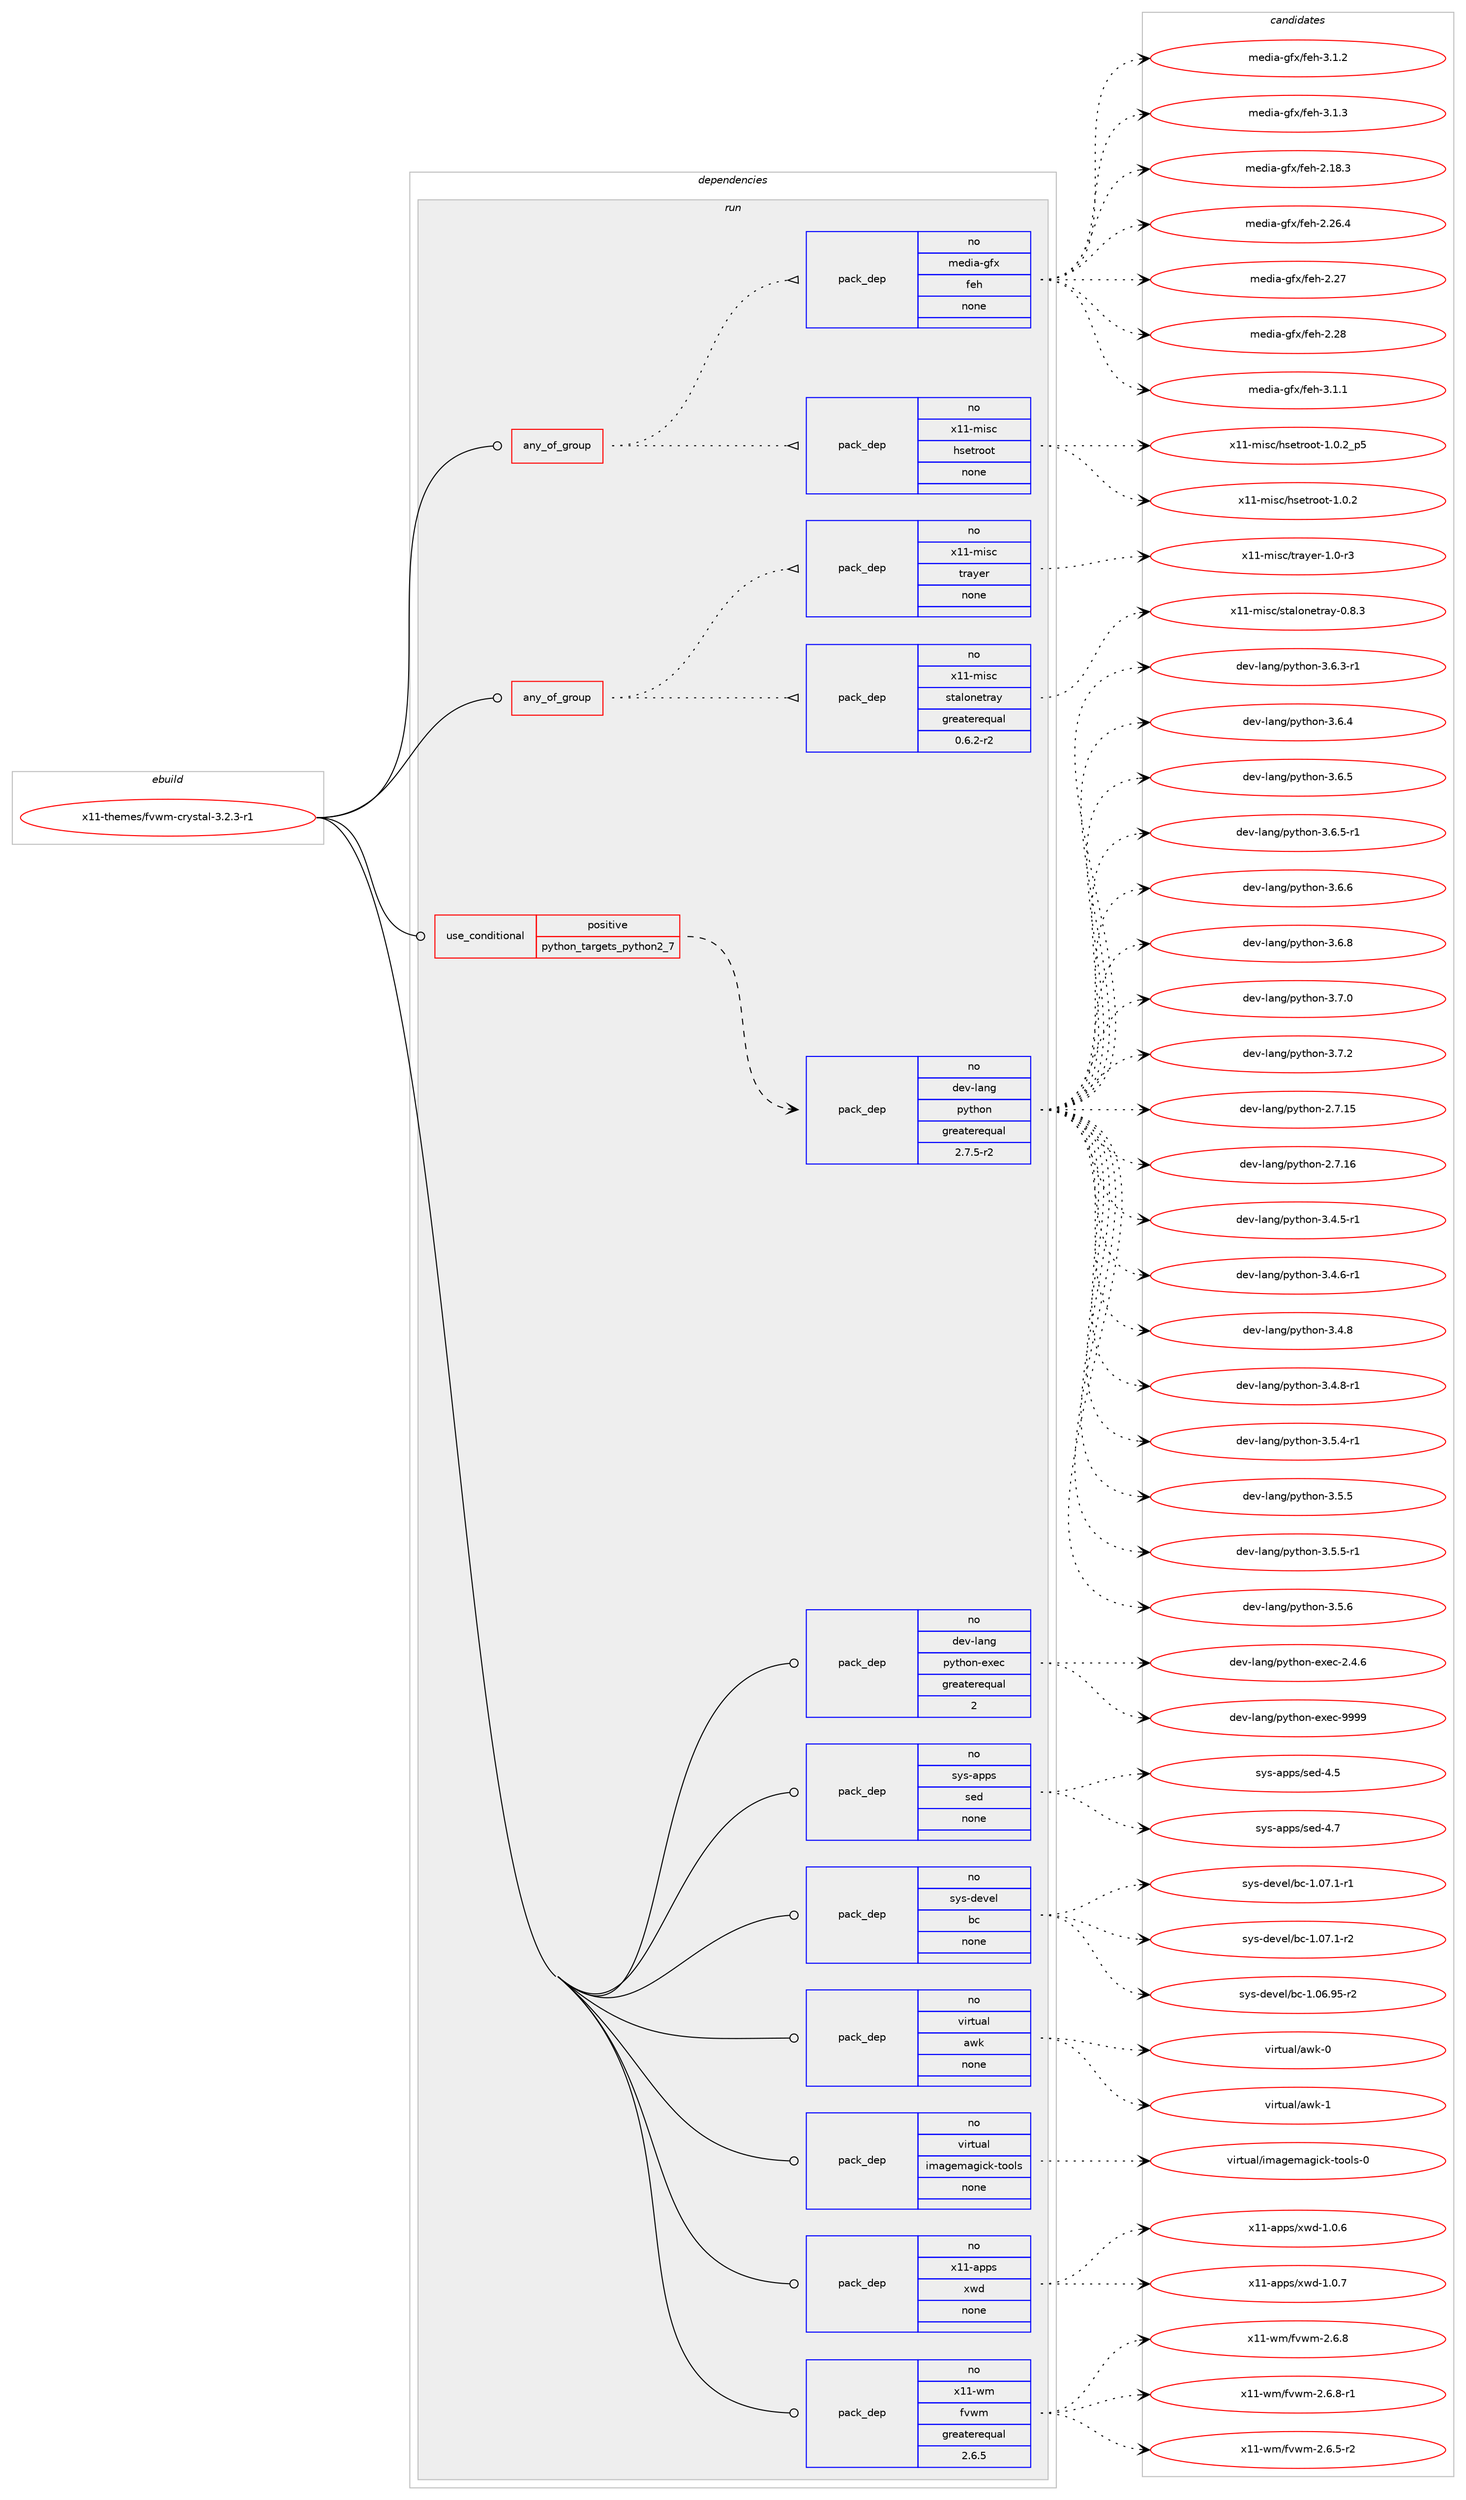 digraph prolog {

# *************
# Graph options
# *************

newrank=true;
concentrate=true;
compound=true;
graph [rankdir=LR,fontname=Helvetica,fontsize=10,ranksep=1.5];#, ranksep=2.5, nodesep=0.2];
edge  [arrowhead=vee];
node  [fontname=Helvetica,fontsize=10];

# **********
# The ebuild
# **********

subgraph cluster_leftcol {
color=gray;
rank=same;
label=<<i>ebuild</i>>;
id [label="x11-themes/fvwm-crystal-3.2.3-r1", color=red, width=4, href="../x11-themes/fvwm-crystal-3.2.3-r1.svg"];
}

# ****************
# The dependencies
# ****************

subgraph cluster_midcol {
color=gray;
label=<<i>dependencies</i>>;
subgraph cluster_compile {
fillcolor="#eeeeee";
style=filled;
label=<<i>compile</i>>;
}
subgraph cluster_compileandrun {
fillcolor="#eeeeee";
style=filled;
label=<<i>compile and run</i>>;
}
subgraph cluster_run {
fillcolor="#eeeeee";
style=filled;
label=<<i>run</i>>;
subgraph any28816 {
dependency1768827 [label=<<TABLE BORDER="0" CELLBORDER="1" CELLSPACING="0" CELLPADDING="4"><TR><TD CELLPADDING="10">any_of_group</TD></TR></TABLE>>, shape=none, color=red];subgraph pack1271830 {
dependency1768828 [label=<<TABLE BORDER="0" CELLBORDER="1" CELLSPACING="0" CELLPADDING="4" WIDTH="220"><TR><TD ROWSPAN="6" CELLPADDING="30">pack_dep</TD></TR><TR><TD WIDTH="110">no</TD></TR><TR><TD>x11-misc</TD></TR><TR><TD>hsetroot</TD></TR><TR><TD>none</TD></TR><TR><TD></TD></TR></TABLE>>, shape=none, color=blue];
}
dependency1768827:e -> dependency1768828:w [weight=20,style="dotted",arrowhead="oinv"];
subgraph pack1271831 {
dependency1768829 [label=<<TABLE BORDER="0" CELLBORDER="1" CELLSPACING="0" CELLPADDING="4" WIDTH="220"><TR><TD ROWSPAN="6" CELLPADDING="30">pack_dep</TD></TR><TR><TD WIDTH="110">no</TD></TR><TR><TD>media-gfx</TD></TR><TR><TD>feh</TD></TR><TR><TD>none</TD></TR><TR><TD></TD></TR></TABLE>>, shape=none, color=blue];
}
dependency1768827:e -> dependency1768829:w [weight=20,style="dotted",arrowhead="oinv"];
}
id:e -> dependency1768827:w [weight=20,style="solid",arrowhead="odot"];
subgraph any28817 {
dependency1768830 [label=<<TABLE BORDER="0" CELLBORDER="1" CELLSPACING="0" CELLPADDING="4"><TR><TD CELLPADDING="10">any_of_group</TD></TR></TABLE>>, shape=none, color=red];subgraph pack1271832 {
dependency1768831 [label=<<TABLE BORDER="0" CELLBORDER="1" CELLSPACING="0" CELLPADDING="4" WIDTH="220"><TR><TD ROWSPAN="6" CELLPADDING="30">pack_dep</TD></TR><TR><TD WIDTH="110">no</TD></TR><TR><TD>x11-misc</TD></TR><TR><TD>stalonetray</TD></TR><TR><TD>greaterequal</TD></TR><TR><TD>0.6.2-r2</TD></TR></TABLE>>, shape=none, color=blue];
}
dependency1768830:e -> dependency1768831:w [weight=20,style="dotted",arrowhead="oinv"];
subgraph pack1271833 {
dependency1768832 [label=<<TABLE BORDER="0" CELLBORDER="1" CELLSPACING="0" CELLPADDING="4" WIDTH="220"><TR><TD ROWSPAN="6" CELLPADDING="30">pack_dep</TD></TR><TR><TD WIDTH="110">no</TD></TR><TR><TD>x11-misc</TD></TR><TR><TD>trayer</TD></TR><TR><TD>none</TD></TR><TR><TD></TD></TR></TABLE>>, shape=none, color=blue];
}
dependency1768830:e -> dependency1768832:w [weight=20,style="dotted",arrowhead="oinv"];
}
id:e -> dependency1768830:w [weight=20,style="solid",arrowhead="odot"];
subgraph cond467170 {
dependency1768833 [label=<<TABLE BORDER="0" CELLBORDER="1" CELLSPACING="0" CELLPADDING="4"><TR><TD ROWSPAN="3" CELLPADDING="10">use_conditional</TD></TR><TR><TD>positive</TD></TR><TR><TD>python_targets_python2_7</TD></TR></TABLE>>, shape=none, color=red];
subgraph pack1271834 {
dependency1768834 [label=<<TABLE BORDER="0" CELLBORDER="1" CELLSPACING="0" CELLPADDING="4" WIDTH="220"><TR><TD ROWSPAN="6" CELLPADDING="30">pack_dep</TD></TR><TR><TD WIDTH="110">no</TD></TR><TR><TD>dev-lang</TD></TR><TR><TD>python</TD></TR><TR><TD>greaterequal</TD></TR><TR><TD>2.7.5-r2</TD></TR></TABLE>>, shape=none, color=blue];
}
dependency1768833:e -> dependency1768834:w [weight=20,style="dashed",arrowhead="vee"];
}
id:e -> dependency1768833:w [weight=20,style="solid",arrowhead="odot"];
subgraph pack1271835 {
dependency1768835 [label=<<TABLE BORDER="0" CELLBORDER="1" CELLSPACING="0" CELLPADDING="4" WIDTH="220"><TR><TD ROWSPAN="6" CELLPADDING="30">pack_dep</TD></TR><TR><TD WIDTH="110">no</TD></TR><TR><TD>dev-lang</TD></TR><TR><TD>python-exec</TD></TR><TR><TD>greaterequal</TD></TR><TR><TD>2</TD></TR></TABLE>>, shape=none, color=blue];
}
id:e -> dependency1768835:w [weight=20,style="solid",arrowhead="odot"];
subgraph pack1271836 {
dependency1768836 [label=<<TABLE BORDER="0" CELLBORDER="1" CELLSPACING="0" CELLPADDING="4" WIDTH="220"><TR><TD ROWSPAN="6" CELLPADDING="30">pack_dep</TD></TR><TR><TD WIDTH="110">no</TD></TR><TR><TD>sys-apps</TD></TR><TR><TD>sed</TD></TR><TR><TD>none</TD></TR><TR><TD></TD></TR></TABLE>>, shape=none, color=blue];
}
id:e -> dependency1768836:w [weight=20,style="solid",arrowhead="odot"];
subgraph pack1271837 {
dependency1768837 [label=<<TABLE BORDER="0" CELLBORDER="1" CELLSPACING="0" CELLPADDING="4" WIDTH="220"><TR><TD ROWSPAN="6" CELLPADDING="30">pack_dep</TD></TR><TR><TD WIDTH="110">no</TD></TR><TR><TD>sys-devel</TD></TR><TR><TD>bc</TD></TR><TR><TD>none</TD></TR><TR><TD></TD></TR></TABLE>>, shape=none, color=blue];
}
id:e -> dependency1768837:w [weight=20,style="solid",arrowhead="odot"];
subgraph pack1271838 {
dependency1768838 [label=<<TABLE BORDER="0" CELLBORDER="1" CELLSPACING="0" CELLPADDING="4" WIDTH="220"><TR><TD ROWSPAN="6" CELLPADDING="30">pack_dep</TD></TR><TR><TD WIDTH="110">no</TD></TR><TR><TD>virtual</TD></TR><TR><TD>awk</TD></TR><TR><TD>none</TD></TR><TR><TD></TD></TR></TABLE>>, shape=none, color=blue];
}
id:e -> dependency1768838:w [weight=20,style="solid",arrowhead="odot"];
subgraph pack1271839 {
dependency1768839 [label=<<TABLE BORDER="0" CELLBORDER="1" CELLSPACING="0" CELLPADDING="4" WIDTH="220"><TR><TD ROWSPAN="6" CELLPADDING="30">pack_dep</TD></TR><TR><TD WIDTH="110">no</TD></TR><TR><TD>virtual</TD></TR><TR><TD>imagemagick-tools</TD></TR><TR><TD>none</TD></TR><TR><TD></TD></TR></TABLE>>, shape=none, color=blue];
}
id:e -> dependency1768839:w [weight=20,style="solid",arrowhead="odot"];
subgraph pack1271840 {
dependency1768840 [label=<<TABLE BORDER="0" CELLBORDER="1" CELLSPACING="0" CELLPADDING="4" WIDTH="220"><TR><TD ROWSPAN="6" CELLPADDING="30">pack_dep</TD></TR><TR><TD WIDTH="110">no</TD></TR><TR><TD>x11-apps</TD></TR><TR><TD>xwd</TD></TR><TR><TD>none</TD></TR><TR><TD></TD></TR></TABLE>>, shape=none, color=blue];
}
id:e -> dependency1768840:w [weight=20,style="solid",arrowhead="odot"];
subgraph pack1271841 {
dependency1768841 [label=<<TABLE BORDER="0" CELLBORDER="1" CELLSPACING="0" CELLPADDING="4" WIDTH="220"><TR><TD ROWSPAN="6" CELLPADDING="30">pack_dep</TD></TR><TR><TD WIDTH="110">no</TD></TR><TR><TD>x11-wm</TD></TR><TR><TD>fvwm</TD></TR><TR><TD>greaterequal</TD></TR><TR><TD>2.6.5</TD></TR></TABLE>>, shape=none, color=blue];
}
id:e -> dependency1768841:w [weight=20,style="solid",arrowhead="odot"];
}
}

# **************
# The candidates
# **************

subgraph cluster_choices {
rank=same;
color=gray;
label=<<i>candidates</i>>;

subgraph choice1271830 {
color=black;
nodesep=1;
choice1204949451091051159947104115101116114111111116454946484650 [label="x11-misc/hsetroot-1.0.2", color=red, width=4,href="../x11-misc/hsetroot-1.0.2.svg"];
choice12049494510910511599471041151011161141111111164549464846509511253 [label="x11-misc/hsetroot-1.0.2_p5", color=red, width=4,href="../x11-misc/hsetroot-1.0.2_p5.svg"];
dependency1768828:e -> choice1204949451091051159947104115101116114111111116454946484650:w [style=dotted,weight="100"];
dependency1768828:e -> choice12049494510910511599471041151011161141111111164549464846509511253:w [style=dotted,weight="100"];
}
subgraph choice1271831 {
color=black;
nodesep=1;
choice10910110010597451031021204710210110445504649564651 [label="media-gfx/feh-2.18.3", color=red, width=4,href="../media-gfx/feh-2.18.3.svg"];
choice10910110010597451031021204710210110445504650544652 [label="media-gfx/feh-2.26.4", color=red, width=4,href="../media-gfx/feh-2.26.4.svg"];
choice1091011001059745103102120471021011044550465055 [label="media-gfx/feh-2.27", color=red, width=4,href="../media-gfx/feh-2.27.svg"];
choice1091011001059745103102120471021011044550465056 [label="media-gfx/feh-2.28", color=red, width=4,href="../media-gfx/feh-2.28.svg"];
choice109101100105974510310212047102101104455146494649 [label="media-gfx/feh-3.1.1", color=red, width=4,href="../media-gfx/feh-3.1.1.svg"];
choice109101100105974510310212047102101104455146494650 [label="media-gfx/feh-3.1.2", color=red, width=4,href="../media-gfx/feh-3.1.2.svg"];
choice109101100105974510310212047102101104455146494651 [label="media-gfx/feh-3.1.3", color=red, width=4,href="../media-gfx/feh-3.1.3.svg"];
dependency1768829:e -> choice10910110010597451031021204710210110445504649564651:w [style=dotted,weight="100"];
dependency1768829:e -> choice10910110010597451031021204710210110445504650544652:w [style=dotted,weight="100"];
dependency1768829:e -> choice1091011001059745103102120471021011044550465055:w [style=dotted,weight="100"];
dependency1768829:e -> choice1091011001059745103102120471021011044550465056:w [style=dotted,weight="100"];
dependency1768829:e -> choice109101100105974510310212047102101104455146494649:w [style=dotted,weight="100"];
dependency1768829:e -> choice109101100105974510310212047102101104455146494650:w [style=dotted,weight="100"];
dependency1768829:e -> choice109101100105974510310212047102101104455146494651:w [style=dotted,weight="100"];
}
subgraph choice1271832 {
color=black;
nodesep=1;
choice12049494510910511599471151169710811111010111611497121454846564651 [label="x11-misc/stalonetray-0.8.3", color=red, width=4,href="../x11-misc/stalonetray-0.8.3.svg"];
dependency1768831:e -> choice12049494510910511599471151169710811111010111611497121454846564651:w [style=dotted,weight="100"];
}
subgraph choice1271833 {
color=black;
nodesep=1;
choice120494945109105115994711611497121101114454946484511451 [label="x11-misc/trayer-1.0-r3", color=red, width=4,href="../x11-misc/trayer-1.0-r3.svg"];
dependency1768832:e -> choice120494945109105115994711611497121101114454946484511451:w [style=dotted,weight="100"];
}
subgraph choice1271834 {
color=black;
nodesep=1;
choice10010111845108971101034711212111610411111045504655464953 [label="dev-lang/python-2.7.15", color=red, width=4,href="../dev-lang/python-2.7.15.svg"];
choice10010111845108971101034711212111610411111045504655464954 [label="dev-lang/python-2.7.16", color=red, width=4,href="../dev-lang/python-2.7.16.svg"];
choice1001011184510897110103471121211161041111104551465246534511449 [label="dev-lang/python-3.4.5-r1", color=red, width=4,href="../dev-lang/python-3.4.5-r1.svg"];
choice1001011184510897110103471121211161041111104551465246544511449 [label="dev-lang/python-3.4.6-r1", color=red, width=4,href="../dev-lang/python-3.4.6-r1.svg"];
choice100101118451089711010347112121116104111110455146524656 [label="dev-lang/python-3.4.8", color=red, width=4,href="../dev-lang/python-3.4.8.svg"];
choice1001011184510897110103471121211161041111104551465246564511449 [label="dev-lang/python-3.4.8-r1", color=red, width=4,href="../dev-lang/python-3.4.8-r1.svg"];
choice1001011184510897110103471121211161041111104551465346524511449 [label="dev-lang/python-3.5.4-r1", color=red, width=4,href="../dev-lang/python-3.5.4-r1.svg"];
choice100101118451089711010347112121116104111110455146534653 [label="dev-lang/python-3.5.5", color=red, width=4,href="../dev-lang/python-3.5.5.svg"];
choice1001011184510897110103471121211161041111104551465346534511449 [label="dev-lang/python-3.5.5-r1", color=red, width=4,href="../dev-lang/python-3.5.5-r1.svg"];
choice100101118451089711010347112121116104111110455146534654 [label="dev-lang/python-3.5.6", color=red, width=4,href="../dev-lang/python-3.5.6.svg"];
choice1001011184510897110103471121211161041111104551465446514511449 [label="dev-lang/python-3.6.3-r1", color=red, width=4,href="../dev-lang/python-3.6.3-r1.svg"];
choice100101118451089711010347112121116104111110455146544652 [label="dev-lang/python-3.6.4", color=red, width=4,href="../dev-lang/python-3.6.4.svg"];
choice100101118451089711010347112121116104111110455146544653 [label="dev-lang/python-3.6.5", color=red, width=4,href="../dev-lang/python-3.6.5.svg"];
choice1001011184510897110103471121211161041111104551465446534511449 [label="dev-lang/python-3.6.5-r1", color=red, width=4,href="../dev-lang/python-3.6.5-r1.svg"];
choice100101118451089711010347112121116104111110455146544654 [label="dev-lang/python-3.6.6", color=red, width=4,href="../dev-lang/python-3.6.6.svg"];
choice100101118451089711010347112121116104111110455146544656 [label="dev-lang/python-3.6.8", color=red, width=4,href="../dev-lang/python-3.6.8.svg"];
choice100101118451089711010347112121116104111110455146554648 [label="dev-lang/python-3.7.0", color=red, width=4,href="../dev-lang/python-3.7.0.svg"];
choice100101118451089711010347112121116104111110455146554650 [label="dev-lang/python-3.7.2", color=red, width=4,href="../dev-lang/python-3.7.2.svg"];
dependency1768834:e -> choice10010111845108971101034711212111610411111045504655464953:w [style=dotted,weight="100"];
dependency1768834:e -> choice10010111845108971101034711212111610411111045504655464954:w [style=dotted,weight="100"];
dependency1768834:e -> choice1001011184510897110103471121211161041111104551465246534511449:w [style=dotted,weight="100"];
dependency1768834:e -> choice1001011184510897110103471121211161041111104551465246544511449:w [style=dotted,weight="100"];
dependency1768834:e -> choice100101118451089711010347112121116104111110455146524656:w [style=dotted,weight="100"];
dependency1768834:e -> choice1001011184510897110103471121211161041111104551465246564511449:w [style=dotted,weight="100"];
dependency1768834:e -> choice1001011184510897110103471121211161041111104551465346524511449:w [style=dotted,weight="100"];
dependency1768834:e -> choice100101118451089711010347112121116104111110455146534653:w [style=dotted,weight="100"];
dependency1768834:e -> choice1001011184510897110103471121211161041111104551465346534511449:w [style=dotted,weight="100"];
dependency1768834:e -> choice100101118451089711010347112121116104111110455146534654:w [style=dotted,weight="100"];
dependency1768834:e -> choice1001011184510897110103471121211161041111104551465446514511449:w [style=dotted,weight="100"];
dependency1768834:e -> choice100101118451089711010347112121116104111110455146544652:w [style=dotted,weight="100"];
dependency1768834:e -> choice100101118451089711010347112121116104111110455146544653:w [style=dotted,weight="100"];
dependency1768834:e -> choice1001011184510897110103471121211161041111104551465446534511449:w [style=dotted,weight="100"];
dependency1768834:e -> choice100101118451089711010347112121116104111110455146544654:w [style=dotted,weight="100"];
dependency1768834:e -> choice100101118451089711010347112121116104111110455146544656:w [style=dotted,weight="100"];
dependency1768834:e -> choice100101118451089711010347112121116104111110455146554648:w [style=dotted,weight="100"];
dependency1768834:e -> choice100101118451089711010347112121116104111110455146554650:w [style=dotted,weight="100"];
}
subgraph choice1271835 {
color=black;
nodesep=1;
choice1001011184510897110103471121211161041111104510112010199455046524654 [label="dev-lang/python-exec-2.4.6", color=red, width=4,href="../dev-lang/python-exec-2.4.6.svg"];
choice10010111845108971101034711212111610411111045101120101994557575757 [label="dev-lang/python-exec-9999", color=red, width=4,href="../dev-lang/python-exec-9999.svg"];
dependency1768835:e -> choice1001011184510897110103471121211161041111104510112010199455046524654:w [style=dotted,weight="100"];
dependency1768835:e -> choice10010111845108971101034711212111610411111045101120101994557575757:w [style=dotted,weight="100"];
}
subgraph choice1271836 {
color=black;
nodesep=1;
choice11512111545971121121154711510110045524653 [label="sys-apps/sed-4.5", color=red, width=4,href="../sys-apps/sed-4.5.svg"];
choice11512111545971121121154711510110045524655 [label="sys-apps/sed-4.7", color=red, width=4,href="../sys-apps/sed-4.7.svg"];
dependency1768836:e -> choice11512111545971121121154711510110045524653:w [style=dotted,weight="100"];
dependency1768836:e -> choice11512111545971121121154711510110045524655:w [style=dotted,weight="100"];
}
subgraph choice1271837 {
color=black;
nodesep=1;
choice1151211154510010111810110847989945494648544657534511450 [label="sys-devel/bc-1.06.95-r2", color=red, width=4,href="../sys-devel/bc-1.06.95-r2.svg"];
choice11512111545100101118101108479899454946485546494511449 [label="sys-devel/bc-1.07.1-r1", color=red, width=4,href="../sys-devel/bc-1.07.1-r1.svg"];
choice11512111545100101118101108479899454946485546494511450 [label="sys-devel/bc-1.07.1-r2", color=red, width=4,href="../sys-devel/bc-1.07.1-r2.svg"];
dependency1768837:e -> choice1151211154510010111810110847989945494648544657534511450:w [style=dotted,weight="100"];
dependency1768837:e -> choice11512111545100101118101108479899454946485546494511449:w [style=dotted,weight="100"];
dependency1768837:e -> choice11512111545100101118101108479899454946485546494511450:w [style=dotted,weight="100"];
}
subgraph choice1271838 {
color=black;
nodesep=1;
choice1181051141161179710847971191074548 [label="virtual/awk-0", color=red, width=4,href="../virtual/awk-0.svg"];
choice1181051141161179710847971191074549 [label="virtual/awk-1", color=red, width=4,href="../virtual/awk-1.svg"];
dependency1768838:e -> choice1181051141161179710847971191074548:w [style=dotted,weight="100"];
dependency1768838:e -> choice1181051141161179710847971191074549:w [style=dotted,weight="100"];
}
subgraph choice1271839 {
color=black;
nodesep=1;
choice1181051141161179710847105109971031011099710310599107451161111111081154548 [label="virtual/imagemagick-tools-0", color=red, width=4,href="../virtual/imagemagick-tools-0.svg"];
dependency1768839:e -> choice1181051141161179710847105109971031011099710310599107451161111111081154548:w [style=dotted,weight="100"];
}
subgraph choice1271840 {
color=black;
nodesep=1;
choice1204949459711211211547120119100454946484654 [label="x11-apps/xwd-1.0.6", color=red, width=4,href="../x11-apps/xwd-1.0.6.svg"];
choice1204949459711211211547120119100454946484655 [label="x11-apps/xwd-1.0.7", color=red, width=4,href="../x11-apps/xwd-1.0.7.svg"];
dependency1768840:e -> choice1204949459711211211547120119100454946484654:w [style=dotted,weight="100"];
dependency1768840:e -> choice1204949459711211211547120119100454946484655:w [style=dotted,weight="100"];
}
subgraph choice1271841 {
color=black;
nodesep=1;
choice120494945119109471021181191094550465446534511450 [label="x11-wm/fvwm-2.6.5-r2", color=red, width=4,href="../x11-wm/fvwm-2.6.5-r2.svg"];
choice12049494511910947102118119109455046544656 [label="x11-wm/fvwm-2.6.8", color=red, width=4,href="../x11-wm/fvwm-2.6.8.svg"];
choice120494945119109471021181191094550465446564511449 [label="x11-wm/fvwm-2.6.8-r1", color=red, width=4,href="../x11-wm/fvwm-2.6.8-r1.svg"];
dependency1768841:e -> choice120494945119109471021181191094550465446534511450:w [style=dotted,weight="100"];
dependency1768841:e -> choice12049494511910947102118119109455046544656:w [style=dotted,weight="100"];
dependency1768841:e -> choice120494945119109471021181191094550465446564511449:w [style=dotted,weight="100"];
}
}

}
